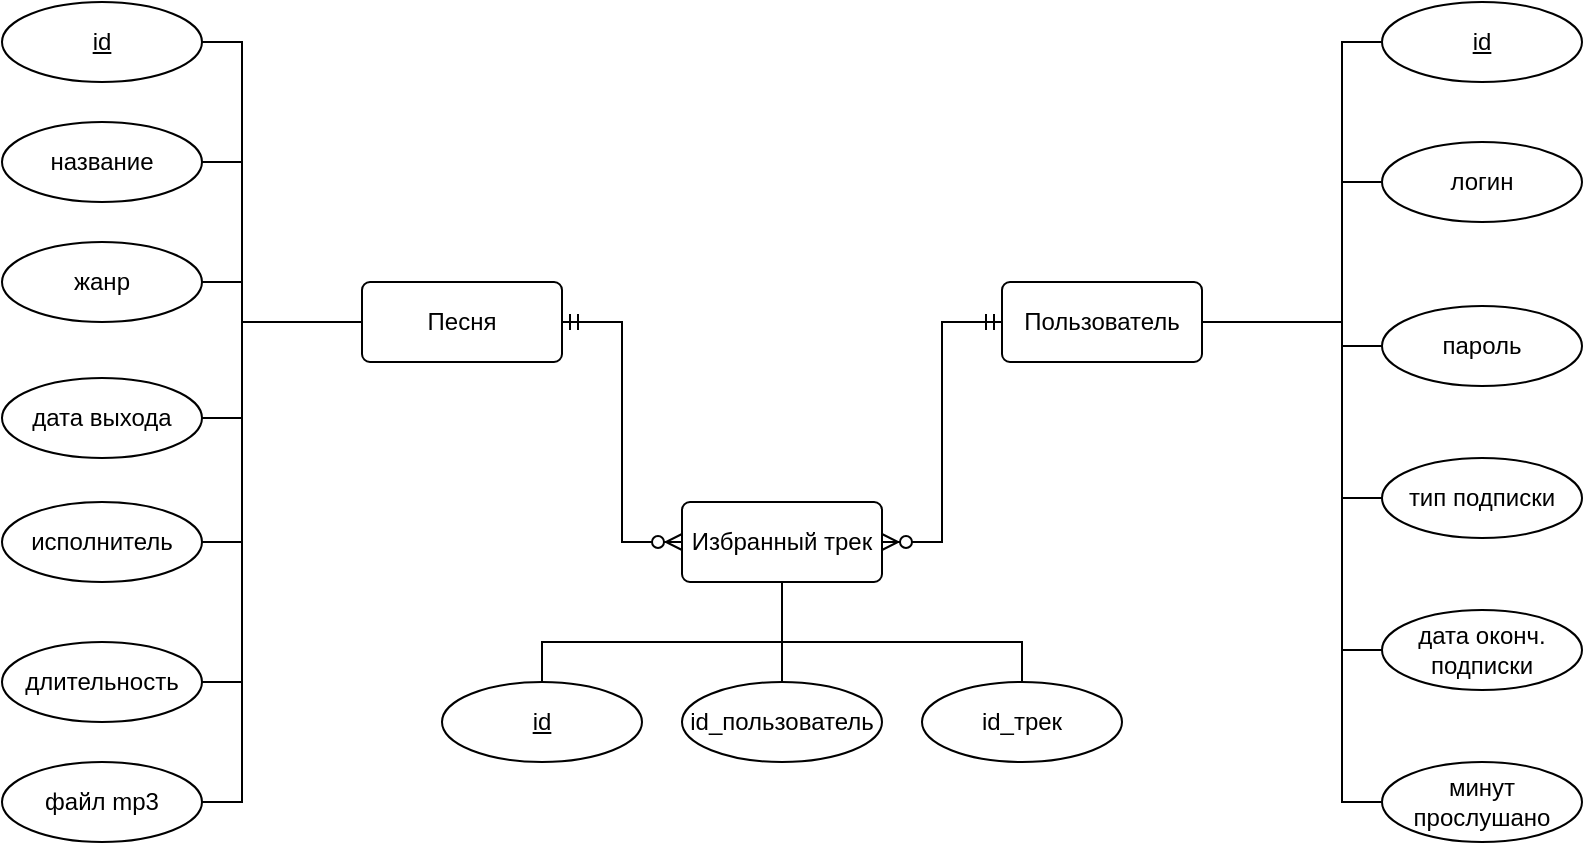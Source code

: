 <mxfile version="19.0.0" type="device"><diagram id="TNxlyNWx7Pgelje7UBTA" name="Page-1"><mxGraphModel dx="1350" dy="793" grid="1" gridSize="10" guides="1" tooltips="1" connect="1" arrows="1" fold="1" page="1" pageScale="1" pageWidth="1654" pageHeight="2336" math="0" shadow="0"><root><mxCell id="0"/><mxCell id="1" parent="0"/><mxCell id="nZcAQ9L2spPMvdcLk5o8-49" style="edgeStyle=orthogonalEdgeStyle;rounded=0;orthogonalLoop=1;jettySize=auto;html=1;exitX=0;exitY=0.5;exitDx=0;exitDy=0;endArrow=none;endFill=0;" parent="1" source="nZcAQ9L2spPMvdcLk5o8-4" edge="1"><mxGeometry relative="1" as="geometry"><mxPoint x="270" y="280" as="targetPoint"/></mxGeometry></mxCell><mxCell id="nZcAQ9L2spPMvdcLk5o8-4" value="Песня" style="rounded=1;arcSize=10;whiteSpace=wrap;html=1;align=center;" parent="1" vertex="1"><mxGeometry x="330" y="260" width="100" height="40" as="geometry"/></mxCell><mxCell id="nZcAQ9L2spPMvdcLk5o8-48" style="edgeStyle=orthogonalEdgeStyle;rounded=0;orthogonalLoop=1;jettySize=auto;html=1;exitX=1;exitY=0.5;exitDx=0;exitDy=0;endArrow=none;endFill=0;" parent="1" source="nZcAQ9L2spPMvdcLk5o8-5" edge="1"><mxGeometry relative="1" as="geometry"><mxPoint x="820" y="280" as="targetPoint"/></mxGeometry></mxCell><mxCell id="nZcAQ9L2spPMvdcLk5o8-5" value="Пользователь" style="rounded=1;arcSize=10;whiteSpace=wrap;html=1;align=center;" parent="1" vertex="1"><mxGeometry x="650" y="260" width="100" height="40" as="geometry"/></mxCell><mxCell id="nZcAQ9L2spPMvdcLk5o8-40" style="edgeStyle=orthogonalEdgeStyle;rounded=0;orthogonalLoop=1;jettySize=auto;html=1;exitX=0.5;exitY=1;exitDx=0;exitDy=0;endArrow=none;endFill=0;" parent="1" source="nZcAQ9L2spPMvdcLk5o8-6" edge="1"><mxGeometry relative="1" as="geometry"><mxPoint x="540" y="440" as="targetPoint"/></mxGeometry></mxCell><mxCell id="nZcAQ9L2spPMvdcLk5o8-6" value="Избранный трек" style="rounded=1;arcSize=10;whiteSpace=wrap;html=1;align=center;" parent="1" vertex="1"><mxGeometry x="490" y="370" width="100" height="40" as="geometry"/></mxCell><mxCell id="nZcAQ9L2spPMvdcLk5o8-26" style="edgeStyle=orthogonalEdgeStyle;rounded=0;orthogonalLoop=1;jettySize=auto;html=1;exitX=0;exitY=0.5;exitDx=0;exitDy=0;endArrow=none;endFill=0;" parent="1" source="nZcAQ9L2spPMvdcLk5o8-7" edge="1"><mxGeometry relative="1" as="geometry"><mxPoint x="820" y="216" as="targetPoint"/></mxGeometry></mxCell><mxCell id="nZcAQ9L2spPMvdcLk5o8-7" value="логин" style="ellipse;whiteSpace=wrap;html=1;align=center;aspect=fixed;" parent="1" vertex="1"><mxGeometry x="840" y="190" width="100" height="40" as="geometry"/></mxCell><mxCell id="nZcAQ9L2spPMvdcLk5o8-25" style="edgeStyle=orthogonalEdgeStyle;rounded=0;orthogonalLoop=1;jettySize=auto;html=1;exitX=0;exitY=0.5;exitDx=0;exitDy=0;entryX=0;entryY=0.5;entryDx=0;entryDy=0;endArrow=none;endFill=0;" parent="1" source="nZcAQ9L2spPMvdcLk5o8-8" target="nZcAQ9L2spPMvdcLk5o8-12" edge="1"><mxGeometry relative="1" as="geometry"/></mxCell><mxCell id="nZcAQ9L2spPMvdcLk5o8-8" value="id" style="ellipse;whiteSpace=wrap;html=1;align=center;fontStyle=4;aspect=fixed;" parent="1" vertex="1"><mxGeometry x="840" y="120" width="100" height="40" as="geometry"/></mxCell><mxCell id="nZcAQ9L2spPMvdcLk5o8-27" style="edgeStyle=orthogonalEdgeStyle;rounded=0;orthogonalLoop=1;jettySize=auto;html=1;exitX=0;exitY=0.5;exitDx=0;exitDy=0;endArrow=none;endFill=0;" parent="1" source="nZcAQ9L2spPMvdcLk5o8-9" edge="1"><mxGeometry relative="1" as="geometry"><mxPoint x="820" y="292" as="targetPoint"/></mxGeometry></mxCell><mxCell id="nZcAQ9L2spPMvdcLk5o8-9" value="пароль" style="ellipse;whiteSpace=wrap;html=1;align=center;aspect=fixed;" parent="1" vertex="1"><mxGeometry x="840" y="272" width="100" height="40" as="geometry"/></mxCell><mxCell id="nZcAQ9L2spPMvdcLk5o8-28" style="edgeStyle=orthogonalEdgeStyle;rounded=0;orthogonalLoop=1;jettySize=auto;html=1;exitX=0;exitY=0.5;exitDx=0;exitDy=0;endArrow=none;endFill=0;" parent="1" source="nZcAQ9L2spPMvdcLk5o8-10" edge="1"><mxGeometry relative="1" as="geometry"><mxPoint x="820" y="368" as="targetPoint"/></mxGeometry></mxCell><mxCell id="nZcAQ9L2spPMvdcLk5o8-10" value="тип подписки" style="ellipse;whiteSpace=wrap;html=1;align=center;aspect=fixed;" parent="1" vertex="1"><mxGeometry x="840" y="348" width="100" height="40" as="geometry"/></mxCell><mxCell id="nZcAQ9L2spPMvdcLk5o8-29" style="edgeStyle=orthogonalEdgeStyle;rounded=0;orthogonalLoop=1;jettySize=auto;html=1;exitX=0;exitY=0.5;exitDx=0;exitDy=0;endArrow=none;endFill=0;" parent="1" source="nZcAQ9L2spPMvdcLk5o8-11" edge="1"><mxGeometry relative="1" as="geometry"><mxPoint x="820" y="444" as="targetPoint"/></mxGeometry></mxCell><mxCell id="nZcAQ9L2spPMvdcLk5o8-11" value="дата оконч.&lt;br&gt;подписки" style="ellipse;whiteSpace=wrap;html=1;align=center;aspect=fixed;" parent="1" vertex="1"><mxGeometry x="840" y="424" width="100" height="40" as="geometry"/></mxCell><mxCell id="nZcAQ9L2spPMvdcLk5o8-12" value="минут прослушано" style="ellipse;whiteSpace=wrap;html=1;align=center;aspect=fixed;" parent="1" vertex="1"><mxGeometry x="840" y="500" width="100" height="40" as="geometry"/></mxCell><mxCell id="V6q03N9Ut7ZCVXYPlRlc-3" style="edgeStyle=orthogonalEdgeStyle;rounded=0;orthogonalLoop=1;jettySize=auto;html=1;exitX=1;exitY=0.5;exitDx=0;exitDy=0;endArrow=none;endFill=0;" parent="1" source="nZcAQ9L2spPMvdcLk5o8-13" edge="1"><mxGeometry relative="1" as="geometry"><mxPoint x="270" y="200" as="targetPoint"/></mxGeometry></mxCell><mxCell id="nZcAQ9L2spPMvdcLk5o8-13" value="название" style="ellipse;whiteSpace=wrap;html=1;align=center;aspect=fixed;" parent="1" vertex="1"><mxGeometry x="150" y="180" width="100" height="40" as="geometry"/></mxCell><mxCell id="nZcAQ9L2spPMvdcLk5o8-33" style="edgeStyle=orthogonalEdgeStyle;rounded=0;orthogonalLoop=1;jettySize=auto;html=1;exitX=1;exitY=0.5;exitDx=0;exitDy=0;entryX=1;entryY=0.5;entryDx=0;entryDy=0;endArrow=none;endFill=0;" parent="1" source="nZcAQ9L2spPMvdcLk5o8-14" target="nZcAQ9L2spPMvdcLk5o8-18" edge="1"><mxGeometry relative="1" as="geometry"/></mxCell><mxCell id="nZcAQ9L2spPMvdcLk5o8-14" value="id" style="ellipse;whiteSpace=wrap;html=1;align=center;fontStyle=4;aspect=fixed;" parent="1" vertex="1"><mxGeometry x="150" y="120" width="100" height="40" as="geometry"/></mxCell><mxCell id="V6q03N9Ut7ZCVXYPlRlc-5" style="edgeStyle=orthogonalEdgeStyle;rounded=0;orthogonalLoop=1;jettySize=auto;html=1;exitX=1;exitY=0.5;exitDx=0;exitDy=0;endArrow=none;endFill=0;" parent="1" source="nZcAQ9L2spPMvdcLk5o8-15" edge="1"><mxGeometry relative="1" as="geometry"><mxPoint x="270" y="260" as="targetPoint"/></mxGeometry></mxCell><mxCell id="nZcAQ9L2spPMvdcLk5o8-15" value="жанр" style="ellipse;whiteSpace=wrap;html=1;align=center;aspect=fixed;" parent="1" vertex="1"><mxGeometry x="150" y="240" width="100" height="40" as="geometry"/></mxCell><mxCell id="V6q03N9Ut7ZCVXYPlRlc-7" style="edgeStyle=orthogonalEdgeStyle;rounded=0;orthogonalLoop=1;jettySize=auto;html=1;exitX=1;exitY=0.5;exitDx=0;exitDy=0;endArrow=none;endFill=0;" parent="1" source="nZcAQ9L2spPMvdcLk5o8-16" edge="1"><mxGeometry relative="1" as="geometry"><mxPoint x="270" y="390" as="targetPoint"/></mxGeometry></mxCell><mxCell id="nZcAQ9L2spPMvdcLk5o8-16" value="исполнитель" style="ellipse;whiteSpace=wrap;html=1;align=center;aspect=fixed;" parent="1" vertex="1"><mxGeometry x="150" y="370" width="100" height="40" as="geometry"/></mxCell><mxCell id="V6q03N9Ut7ZCVXYPlRlc-8" style="edgeStyle=orthogonalEdgeStyle;rounded=0;orthogonalLoop=1;jettySize=auto;html=1;exitX=1;exitY=0.5;exitDx=0;exitDy=0;endArrow=none;endFill=0;" parent="1" source="nZcAQ9L2spPMvdcLk5o8-17" edge="1"><mxGeometry relative="1" as="geometry"><mxPoint x="270" y="460" as="targetPoint"/></mxGeometry></mxCell><mxCell id="nZcAQ9L2spPMvdcLk5o8-17" value="длительность" style="ellipse;whiteSpace=wrap;html=1;align=center;aspect=fixed;" parent="1" vertex="1"><mxGeometry x="150" y="440" width="100" height="40" as="geometry"/></mxCell><mxCell id="nZcAQ9L2spPMvdcLk5o8-18" value="файл mp3" style="ellipse;whiteSpace=wrap;html=1;align=center;aspect=fixed;" parent="1" vertex="1"><mxGeometry x="150" y="500" width="100" height="40" as="geometry"/></mxCell><mxCell id="nZcAQ9L2spPMvdcLk5o8-19" value="" style="edgeStyle=entityRelationEdgeStyle;fontSize=12;html=1;endArrow=ERzeroToMany;startArrow=ERmandOne;rounded=0;exitX=1;exitY=0.5;exitDx=0;exitDy=0;entryX=0;entryY=0.5;entryDx=0;entryDy=0;" parent="1" source="nZcAQ9L2spPMvdcLk5o8-4" target="nZcAQ9L2spPMvdcLk5o8-6" edge="1"><mxGeometry width="100" height="100" relative="1" as="geometry"><mxPoint x="510" y="360" as="sourcePoint"/><mxPoint x="610" y="260" as="targetPoint"/></mxGeometry></mxCell><mxCell id="nZcAQ9L2spPMvdcLk5o8-21" value="" style="edgeStyle=entityRelationEdgeStyle;fontSize=12;html=1;endArrow=ERzeroToMany;startArrow=ERmandOne;rounded=0;exitX=0;exitY=0.5;exitDx=0;exitDy=0;entryX=1;entryY=0.5;entryDx=0;entryDy=0;" parent="1" source="nZcAQ9L2spPMvdcLk5o8-5" target="nZcAQ9L2spPMvdcLk5o8-6" edge="1"><mxGeometry width="100" height="100" relative="1" as="geometry"><mxPoint x="610" y="360" as="sourcePoint"/><mxPoint x="510" y="260" as="targetPoint"/></mxGeometry></mxCell><mxCell id="7pO6QkF8orrloBst8XKw-1" style="edgeStyle=orthogonalEdgeStyle;rounded=0;orthogonalLoop=1;jettySize=auto;html=1;exitX=0.5;exitY=0;exitDx=0;exitDy=0;entryX=0.5;entryY=0;entryDx=0;entryDy=0;endArrow=none;endFill=0;" edge="1" parent="1" source="nZcAQ9L2spPMvdcLk5o8-22" target="nZcAQ9L2spPMvdcLk5o8-43"><mxGeometry relative="1" as="geometry"/></mxCell><mxCell id="nZcAQ9L2spPMvdcLk5o8-22" value="id" style="ellipse;whiteSpace=wrap;html=1;align=center;fontStyle=4;aspect=fixed;" parent="1" vertex="1"><mxGeometry x="370" y="460" width="100" height="40" as="geometry"/></mxCell><mxCell id="nZcAQ9L2spPMvdcLk5o8-46" style="edgeStyle=orthogonalEdgeStyle;rounded=0;orthogonalLoop=1;jettySize=auto;html=1;exitX=0.5;exitY=0;exitDx=0;exitDy=0;endArrow=none;endFill=0;" parent="1" source="nZcAQ9L2spPMvdcLk5o8-42" edge="1"><mxGeometry relative="1" as="geometry"><mxPoint x="540" y="440" as="targetPoint"/></mxGeometry></mxCell><mxCell id="nZcAQ9L2spPMvdcLk5o8-42" value="id_пользователь" style="ellipse;whiteSpace=wrap;html=1;align=center;aspect=fixed;" parent="1" vertex="1"><mxGeometry x="490" y="460" width="100" height="40" as="geometry"/></mxCell><mxCell id="nZcAQ9L2spPMvdcLk5o8-47" style="edgeStyle=orthogonalEdgeStyle;rounded=0;orthogonalLoop=1;jettySize=auto;html=1;exitX=0.5;exitY=0;exitDx=0;exitDy=0;endArrow=none;endFill=0;" parent="1" source="nZcAQ9L2spPMvdcLk5o8-43" edge="1"><mxGeometry relative="1" as="geometry"><mxPoint x="660" y="440" as="targetPoint"/></mxGeometry></mxCell><mxCell id="nZcAQ9L2spPMvdcLk5o8-43" value="id_трек" style="ellipse;whiteSpace=wrap;html=1;align=center;aspect=fixed;" parent="1" vertex="1"><mxGeometry x="610" y="460" width="100" height="40" as="geometry"/></mxCell><mxCell id="V6q03N9Ut7ZCVXYPlRlc-6" style="edgeStyle=orthogonalEdgeStyle;rounded=0;orthogonalLoop=1;jettySize=auto;html=1;exitX=1;exitY=0.5;exitDx=0;exitDy=0;endArrow=none;endFill=0;" parent="1" source="V6q03N9Ut7ZCVXYPlRlc-2" edge="1"><mxGeometry relative="1" as="geometry"><mxPoint x="270" y="328" as="targetPoint"/></mxGeometry></mxCell><mxCell id="V6q03N9Ut7ZCVXYPlRlc-2" value="дата выхода" style="ellipse;whiteSpace=wrap;html=1;align=center;aspect=fixed;" parent="1" vertex="1"><mxGeometry x="150" y="308" width="100" height="40" as="geometry"/></mxCell></root></mxGraphModel></diagram></mxfile>
